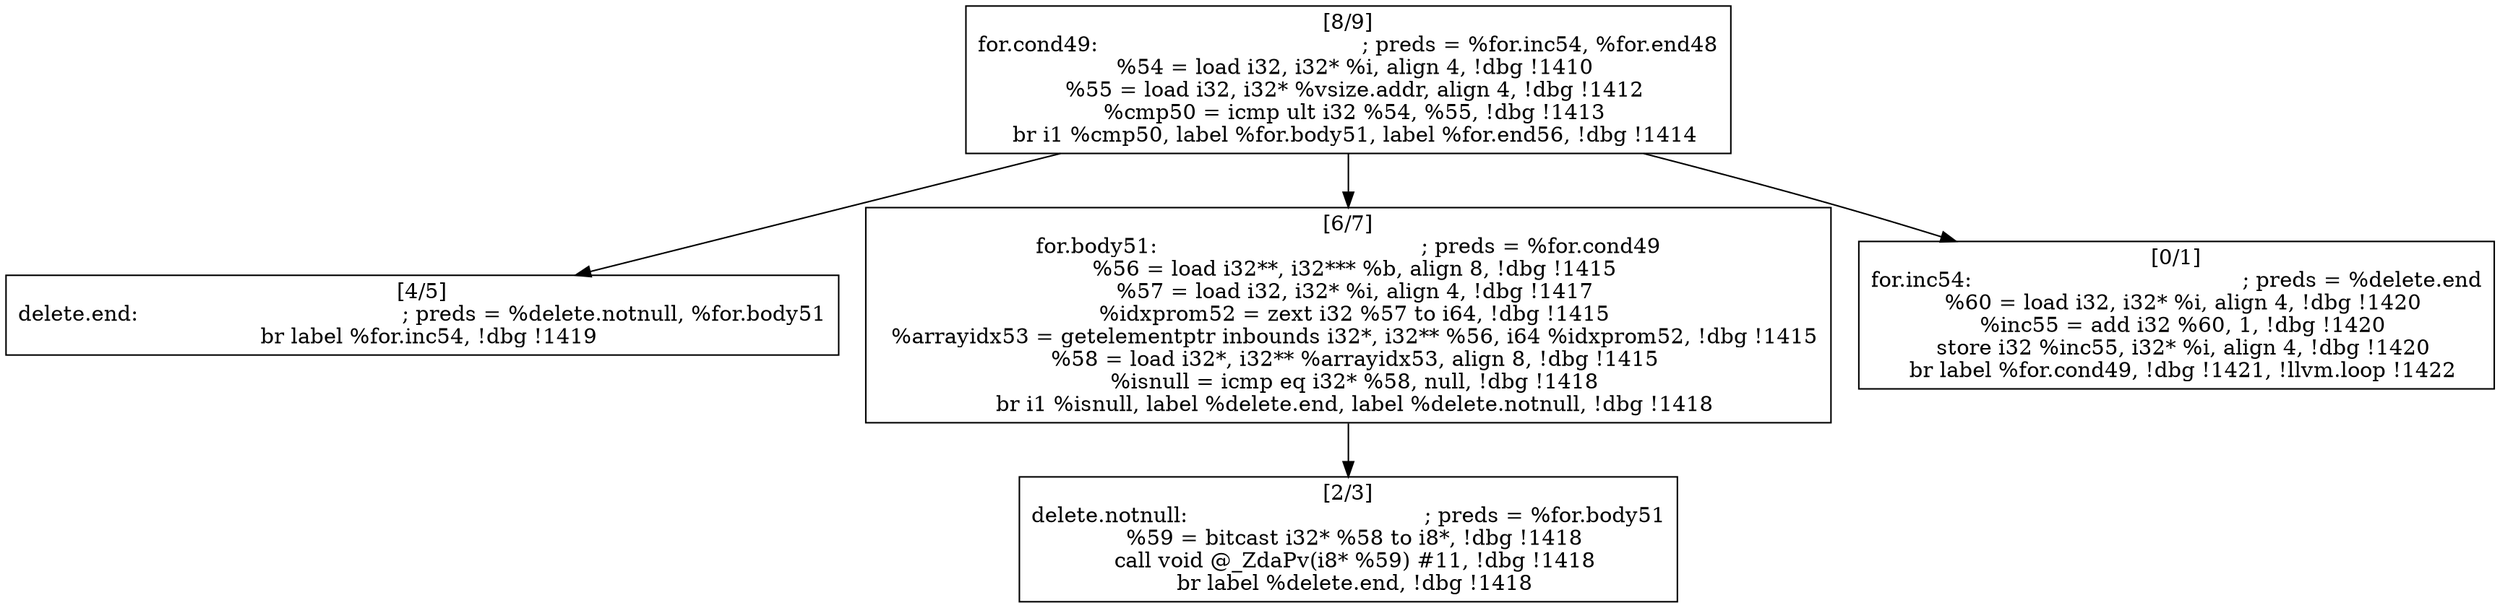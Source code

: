 
digraph G {


node234 [label="[2/3]
delete.notnull:                                   ; preds = %for.body51
  %59 = bitcast i32* %58 to i8*, !dbg !1418
  call void @_ZdaPv(i8* %59) #11, !dbg !1418
  br label %delete.end, !dbg !1418
",shape=rectangle ]
node233 [label="[4/5]
delete.end:                                       ; preds = %delete.notnull, %for.body51
  br label %for.inc54, !dbg !1419
",shape=rectangle ]
node230 [label="[6/7]
for.body51:                                       ; preds = %for.cond49
  %56 = load i32**, i32*** %b, align 8, !dbg !1415
  %57 = load i32, i32* %i, align 4, !dbg !1417
  %idxprom52 = zext i32 %57 to i64, !dbg !1415
  %arrayidx53 = getelementptr inbounds i32*, i32** %56, i64 %idxprom52, !dbg !1415
  %58 = load i32*, i32** %arrayidx53, align 8, !dbg !1415
  %isnull = icmp eq i32* %58, null, !dbg !1418
  br i1 %isnull, label %delete.end, label %delete.notnull, !dbg !1418
",shape=rectangle ]
node232 [label="[0/1]
for.inc54:                                        ; preds = %delete.end
  %60 = load i32, i32* %i, align 4, !dbg !1420
  %inc55 = add i32 %60, 1, !dbg !1420
  store i32 %inc55, i32* %i, align 4, !dbg !1420
  br label %for.cond49, !dbg !1421, !llvm.loop !1422
",shape=rectangle ]
node231 [label="[8/9]
for.cond49:                                       ; preds = %for.inc54, %for.end48
  %54 = load i32, i32* %i, align 4, !dbg !1410
  %55 = load i32, i32* %vsize.addr, align 4, !dbg !1412
  %cmp50 = icmp ult i32 %54, %55, !dbg !1413
  br i1 %cmp50, label %for.body51, label %for.end56, !dbg !1414
",shape=rectangle ]

node231->node233 [ ]
node231->node232 [ ]
node230->node234 [ ]
node231->node230 [ ]


}
